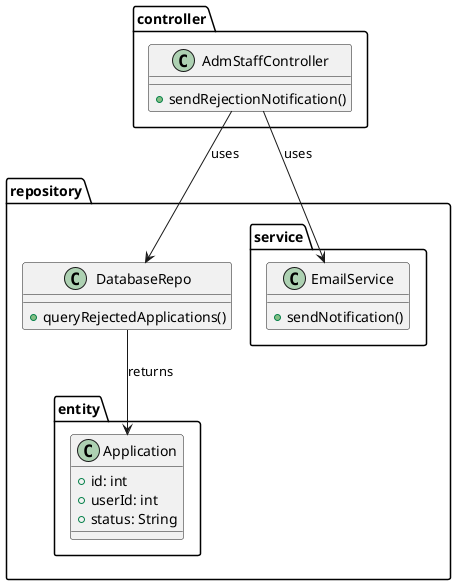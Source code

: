 @startuml
package controller {
    class AdmStaffController {
        +sendRejectionNotification()
    }
}

package repository {
    class DatabaseRepo {
        +queryRejectedApplications()
    }

package service {
    class EmailService {
        +sendNotification()
    }
}

package entity {
    class Application {
        +id: int
        +userId: int
        +status: String
    }
}

AdmStaffController --> DatabaseRepo : uses
AdmStaffController --> EmailService : uses
DatabaseRepo --> Application : returns
@enduml